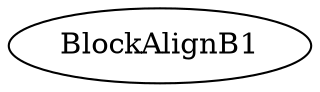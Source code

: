 digraph blockAlign2remove {
name=blockAlign2remove
BlockAlignB1 [cpu=0 patentry=1 patexit=1 pattern=A tperiod=1000 type=blockalign]
}
